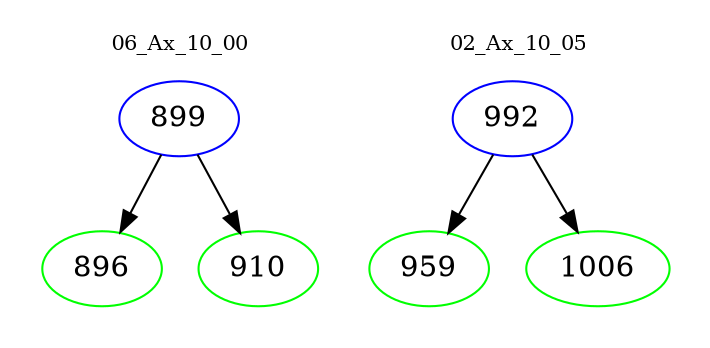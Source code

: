 digraph{
subgraph cluster_0 {
color = white
label = "06_Ax_10_00";
fontsize=10;
T0_899 [label="899", color="blue"]
T0_899 -> T0_896 [color="black"]
T0_896 [label="896", color="green"]
T0_899 -> T0_910 [color="black"]
T0_910 [label="910", color="green"]
}
subgraph cluster_1 {
color = white
label = "02_Ax_10_05";
fontsize=10;
T1_992 [label="992", color="blue"]
T1_992 -> T1_959 [color="black"]
T1_959 [label="959", color="green"]
T1_992 -> T1_1006 [color="black"]
T1_1006 [label="1006", color="green"]
}
}
